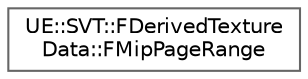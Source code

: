 digraph "Graphical Class Hierarchy"
{
 // INTERACTIVE_SVG=YES
 // LATEX_PDF_SIZE
  bgcolor="transparent";
  edge [fontname=Helvetica,fontsize=10,labelfontname=Helvetica,labelfontsize=10];
  node [fontname=Helvetica,fontsize=10,shape=box,height=0.2,width=0.4];
  rankdir="LR";
  Node0 [id="Node000000",label="UE::SVT::FDerivedTexture\lData::FMipPageRange",height=0.2,width=0.4,color="grey40", fillcolor="white", style="filled",URL="$d2/dc4/structUE_1_1SVT_1_1FDerivedTextureData_1_1FMipPageRange.html",tooltip=" "];
}
